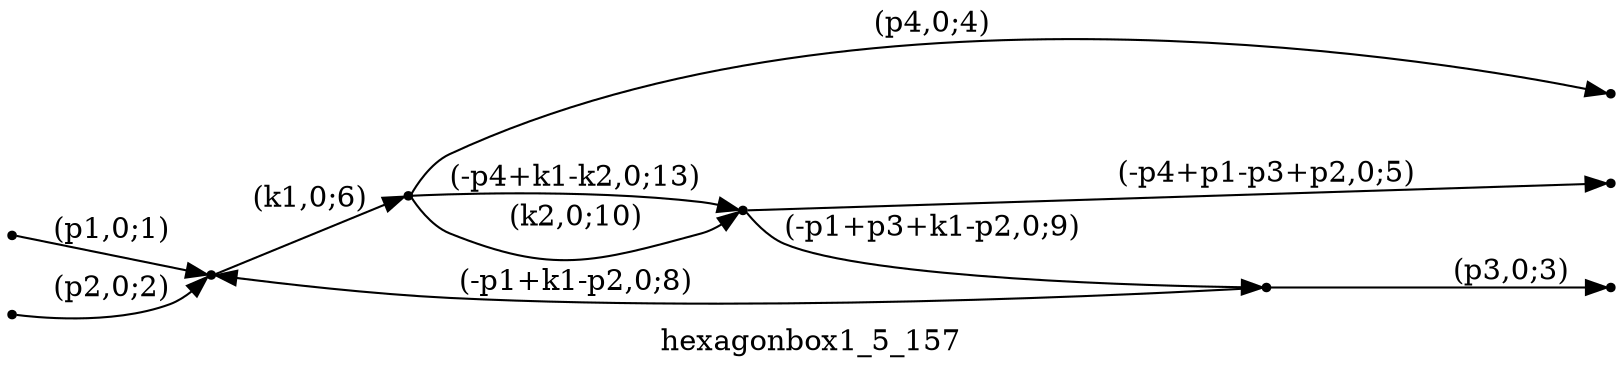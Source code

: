 digraph hexagonbox1_5_157 {
  label="hexagonbox1_5_157";
  rankdir="LR";
  subgraph edges {
    -1 -> 2 [label="(p1,0;1)"];
    -2 -> 2 [label="(p2,0;2)"];
    3 -> -3 [label="(p3,0;3)"];
    4 -> -4 [label="(p4,0;4)"];
    1 -> -5 [label="(-p4+p1-p3+p2,0;5)"];
    2 -> 4 [label="(k1,0;6)"];
    3 -> 2 [label="(-p1+k1-p2,0;8)"];
    1 -> 3 [label="(-p1+p3+k1-p2,0;9)"];
    4 -> 1 [label="(k2,0;10)"];
    4 -> 1 [label="(-p4+k1-k2,0;13)"];
  }
  subgraph incoming { rank="source"; -1; -2; }
  subgraph outgoing { rank="sink"; -3; -4; -5; }
-5 [shape=point];
-4 [shape=point];
-3 [shape=point];
-2 [shape=point];
-1 [shape=point];
1 [shape=point];
2 [shape=point];
3 [shape=point];
4 [shape=point];
}

